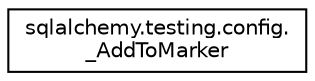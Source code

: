 digraph "Graphical Class Hierarchy"
{
 // LATEX_PDF_SIZE
  edge [fontname="Helvetica",fontsize="10",labelfontname="Helvetica",labelfontsize="10"];
  node [fontname="Helvetica",fontsize="10",shape=record];
  rankdir="LR";
  Node0 [label="sqlalchemy.testing.config.\l_AddToMarker",height=0.2,width=0.4,color="black", fillcolor="white", style="filled",URL="$classsqlalchemy_1_1testing_1_1config_1_1__AddToMarker.html",tooltip=" "];
}
